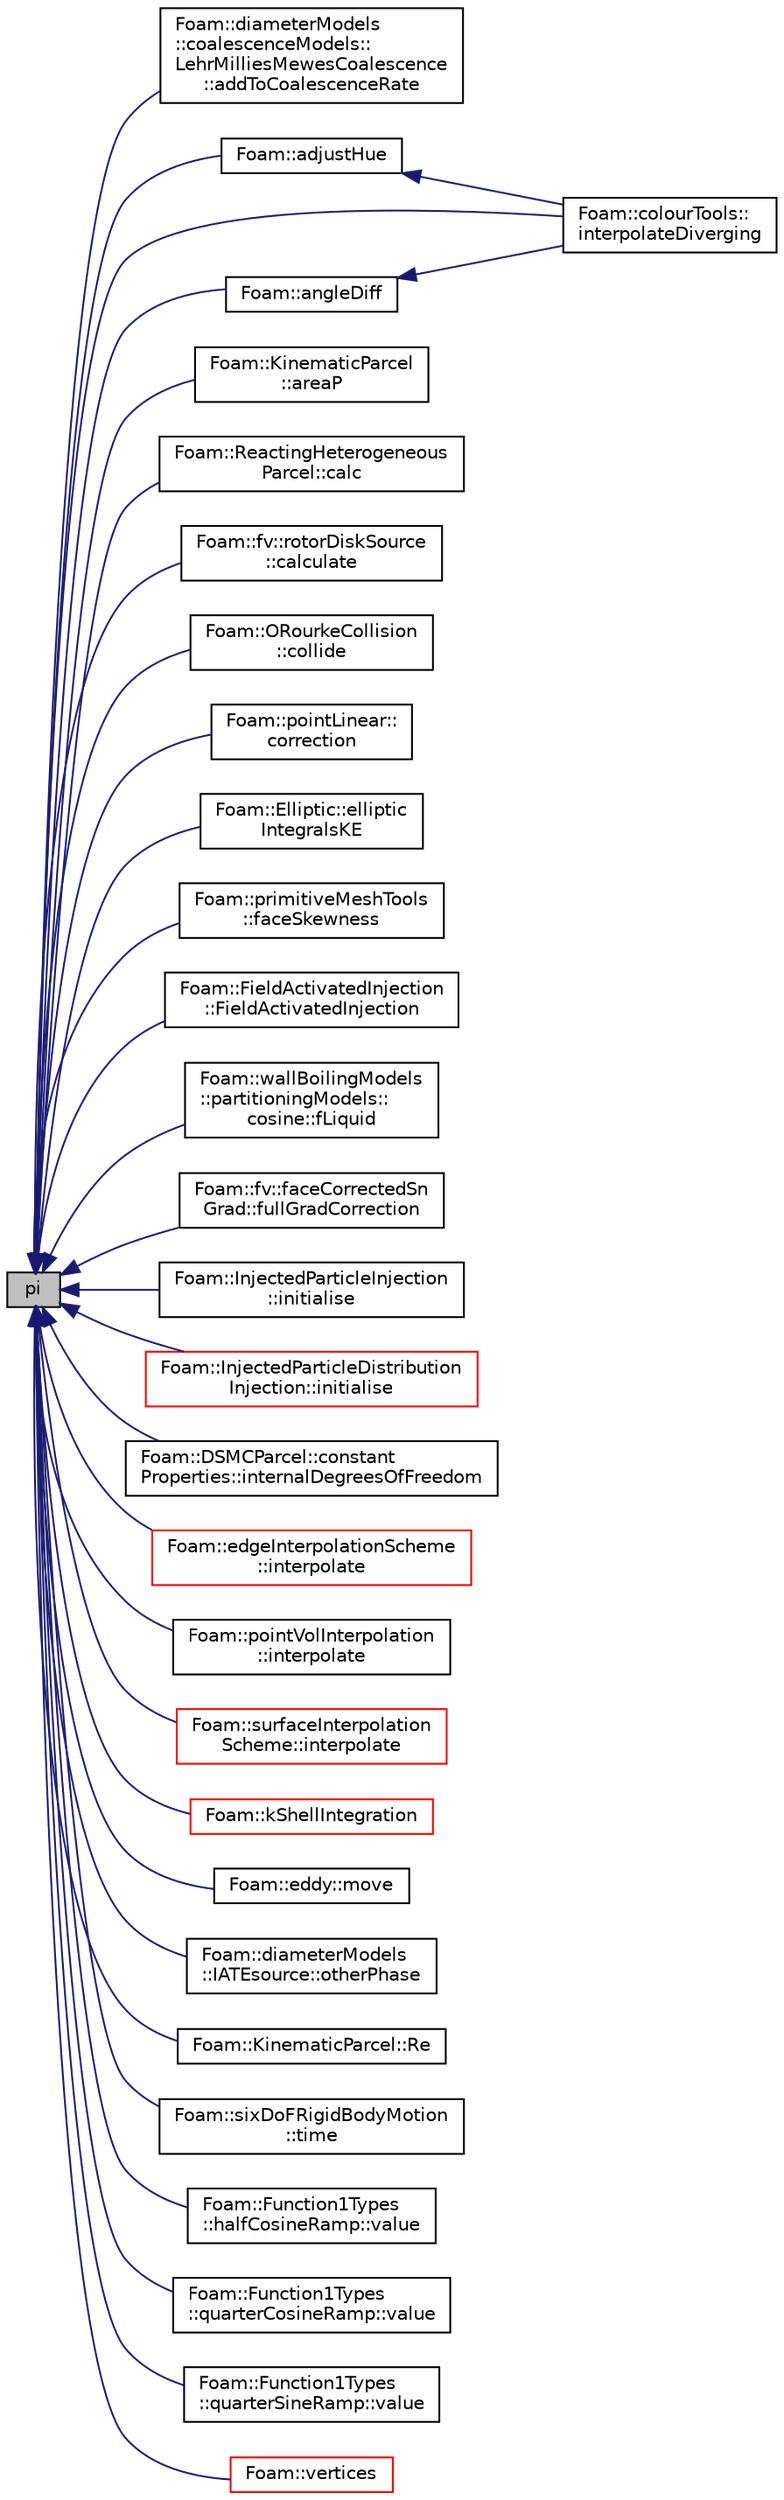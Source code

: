digraph "pi"
{
  bgcolor="transparent";
  edge [fontname="Helvetica",fontsize="10",labelfontname="Helvetica",labelfontsize="10"];
  node [fontname="Helvetica",fontsize="10",shape=record];
  rankdir="LR";
  Node1 [label="pi",height=0.2,width=0.4,color="black", fillcolor="grey75", style="filled" fontcolor="black"];
  Node1 -> Node2 [dir="back",color="midnightblue",fontsize="10",style="solid",fontname="Helvetica"];
  Node2 [label="Foam::diameterModels\l::coalescenceModels::\lLehrMilliesMewesCoalescence\l::addToCoalescenceRate",height=0.2,width=0.4,color="black",URL="$classFoam_1_1diameterModels_1_1coalescenceModels_1_1LehrMilliesMewesCoalescence.html#a0a4425cc9fa19c33446c73aa21e8dc7d",tooltip="Add to coalescenceRate. "];
  Node1 -> Node3 [dir="back",color="midnightblue",fontsize="10",style="solid",fontname="Helvetica"];
  Node3 [label="Foam::adjustHue",height=0.2,width=0.4,color="black",URL="$namespaceFoam.html#ad5fe02105df55a906865d8304b0ac0fc"];
  Node3 -> Node4 [dir="back",color="midnightblue",fontsize="10",style="solid",fontname="Helvetica"];
  Node4 [label="Foam::colourTools::\linterpolateDiverging",height=0.2,width=0.4,color="black",URL="$namespaceFoam_1_1colourTools.html#ad755952e125d351bd6412e31918af82e",tooltip="Interpolate RGB values with diverging color map. "];
  Node1 -> Node5 [dir="back",color="midnightblue",fontsize="10",style="solid",fontname="Helvetica"];
  Node5 [label="Foam::angleDiff",height=0.2,width=0.4,color="black",URL="$namespaceFoam.html#aa009dad63b11c389ec885680d600e90d"];
  Node5 -> Node4 [dir="back",color="midnightblue",fontsize="10",style="solid",fontname="Helvetica"];
  Node1 -> Node6 [dir="back",color="midnightblue",fontsize="10",style="solid",fontname="Helvetica"];
  Node6 [label="Foam::KinematicParcel\l::areaP",height=0.2,width=0.4,color="black",URL="$classFoam_1_1KinematicParcel.html#a4a5642227167166536301c59e846f2be",tooltip="Particle projected area. "];
  Node1 -> Node7 [dir="back",color="midnightblue",fontsize="10",style="solid",fontname="Helvetica"];
  Node7 [label="Foam::ReactingHeterogeneous\lParcel::calc",height=0.2,width=0.4,color="black",URL="$classFoam_1_1ReactingHeterogeneousParcel.html#afb56ef4d31b0047419b9a94d9d07e337",tooltip="Update parcel properties over the time interval. "];
  Node1 -> Node8 [dir="back",color="midnightblue",fontsize="10",style="solid",fontname="Helvetica"];
  Node8 [label="Foam::fv::rotorDiskSource\l::calculate",height=0.2,width=0.4,color="black",URL="$classFoam_1_1fv_1_1rotorDiskSource.html#af1f80de2cfdda8beed20eae7693f3c4e",tooltip="Calculate forces. "];
  Node1 -> Node9 [dir="back",color="midnightblue",fontsize="10",style="solid",fontname="Helvetica"];
  Node9 [label="Foam::ORourkeCollision\l::collide",height=0.2,width=0.4,color="black",URL="$classFoam_1_1ORourkeCollision.html#abf9a79d16584fed86c3aab3a6479c7a8",tooltip="Main collision routine. "];
  Node1 -> Node10 [dir="back",color="midnightblue",fontsize="10",style="solid",fontname="Helvetica"];
  Node10 [label="Foam::pointLinear::\lcorrection",height=0.2,width=0.4,color="black",URL="$classFoam_1_1pointLinear.html#a71944945191a35be21d9ab3b37c3170c",tooltip="Return the explicit correction to the face-interpolate. "];
  Node1 -> Node11 [dir="back",color="midnightblue",fontsize="10",style="solid",fontname="Helvetica"];
  Node11 [label="Foam::Elliptic::elliptic\lIntegralsKE",height=0.2,width=0.4,color="black",URL="$namespaceFoam_1_1Elliptic.html#a44a1900ee3daf376a7bf1caa84955ee6"];
  Node1 -> Node12 [dir="back",color="midnightblue",fontsize="10",style="solid",fontname="Helvetica"];
  Node12 [label="Foam::primitiveMeshTools\l::faceSkewness",height=0.2,width=0.4,color="black",URL="$classFoam_1_1primitiveMeshTools.html#a2c7c21c63a904623f3ae7754d02cde0a",tooltip="Skewness of single face. "];
  Node1 -> Node13 [dir="back",color="midnightblue",fontsize="10",style="solid",fontname="Helvetica"];
  Node13 [label="Foam::FieldActivatedInjection\l::FieldActivatedInjection",height=0.2,width=0.4,color="black",URL="$classFoam_1_1FieldActivatedInjection.html#ae449b5af1f3ff36971cf6e1b83a97c36",tooltip="Construct from dictionary. "];
  Node1 -> Node14 [dir="back",color="midnightblue",fontsize="10",style="solid",fontname="Helvetica"];
  Node14 [label="Foam::wallBoilingModels\l::partitioningModels::\lcosine::fLiquid",height=0.2,width=0.4,color="black",URL="$classFoam_1_1wallBoilingModels_1_1partitioningModels_1_1cosine.html#a2538cbf5237d0009717478ceaf29fe84",tooltip="Calculate and return the wall heat-flux partitioning. "];
  Node1 -> Node15 [dir="back",color="midnightblue",fontsize="10",style="solid",fontname="Helvetica"];
  Node15 [label="Foam::fv::faceCorrectedSn\lGrad::fullGradCorrection",height=0.2,width=0.4,color="black",URL="$classFoam_1_1fv_1_1faceCorrectedSnGrad.html#a1d818a559677e63f3aa628f1787133ce",tooltip="Return the explicit correction to the faceCorrectedSnGrad. "];
  Node1 -> Node16 [dir="back",color="midnightblue",fontsize="10",style="solid",fontname="Helvetica"];
  Node16 [label="Foam::InjectedParticleInjection\l::initialise",height=0.2,width=0.4,color="black",URL="$classFoam_1_1InjectedParticleInjection.html#a18abf8b19283101238a77c9e6865b673",tooltip="Initialise injectors. "];
  Node1 -> Node17 [dir="back",color="midnightblue",fontsize="10",style="solid",fontname="Helvetica"];
  Node17 [label="Foam::InjectedParticleDistribution\lInjection::initialise",height=0.2,width=0.4,color="red",URL="$classFoam_1_1InjectedParticleDistributionInjection.html#a18abf8b19283101238a77c9e6865b673",tooltip="Initialise injectors. "];
  Node1 -> Node18 [dir="back",color="midnightblue",fontsize="10",style="solid",fontname="Helvetica"];
  Node18 [label="Foam::DSMCParcel::constant\lProperties::internalDegreesOfFreedom",height=0.2,width=0.4,color="black",URL="$classFoam_1_1DSMCParcel_1_1constantProperties.html#a814ab58cee422ce9eba2f87880bac683",tooltip="Return the internalDegreesOfFreedom. "];
  Node1 -> Node19 [dir="back",color="midnightblue",fontsize="10",style="solid",fontname="Helvetica"];
  Node19 [label="Foam::edgeInterpolationScheme\l::interpolate",height=0.2,width=0.4,color="red",URL="$classFoam_1_1edgeInterpolationScheme.html#a2dec8375b032d3d8333726e8810159b6",tooltip="Return the face-interpolate of the given cell field. "];
  Node1 -> Node20 [dir="back",color="midnightblue",fontsize="10",style="solid",fontname="Helvetica"];
  Node20 [label="Foam::pointVolInterpolation\l::interpolate",height=0.2,width=0.4,color="black",URL="$classFoam_1_1pointVolInterpolation.html#a3ba9d9ebd70ed806811c43c6f76e8d52",tooltip="Interpolate from pointField to volField. "];
  Node1 -> Node21 [dir="back",color="midnightblue",fontsize="10",style="solid",fontname="Helvetica"];
  Node21 [label="Foam::surfaceInterpolation\lScheme::interpolate",height=0.2,width=0.4,color="red",URL="$classFoam_1_1surfaceInterpolationScheme.html#a8dceba398ddc0c82def280a4ef7d4e42",tooltip="Return the face-interpolate of the given cell field. "];
  Node1 -> Node4 [dir="back",color="midnightblue",fontsize="10",style="solid",fontname="Helvetica"];
  Node1 -> Node22 [dir="back",color="midnightblue",fontsize="10",style="solid",fontname="Helvetica"];
  Node22 [label="Foam::kShellIntegration",height=0.2,width=0.4,color="red",URL="$namespaceFoam.html#aec40163ae7e05b5bceffe68aa37ea9ae"];
  Node1 -> Node23 [dir="back",color="midnightblue",fontsize="10",style="solid",fontname="Helvetica"];
  Node23 [label="Foam::eddy::move",height=0.2,width=0.4,color="black",URL="$classFoam_1_1eddy.html#a0a4faf29db27d0453b158660a8376dfb",tooltip="Move the eddy. "];
  Node1 -> Node24 [dir="back",color="midnightblue",fontsize="10",style="solid",fontname="Helvetica"];
  Node24 [label="Foam::diameterModels\l::IATEsource::otherPhase",height=0.2,width=0.4,color="black",URL="$classFoam_1_1diameterModels_1_1IATEsource.html#a0dc9f8dc7d393dba38ae636bf3686d10"];
  Node1 -> Node25 [dir="back",color="midnightblue",fontsize="10",style="solid",fontname="Helvetica"];
  Node25 [label="Foam::KinematicParcel::Re",height=0.2,width=0.4,color="black",URL="$classFoam_1_1KinematicParcel.html#a5bbe19e391c9759382fd79d58b62a2c5",tooltip="Reynolds number. "];
  Node1 -> Node26 [dir="back",color="midnightblue",fontsize="10",style="solid",fontname="Helvetica"];
  Node26 [label="Foam::sixDoFRigidBodyMotion\l::time",height=0.2,width=0.4,color="black",URL="$classFoam_1_1sixDoFRigidBodyMotion.html#ab5a56b597db315d880e81c09a4341244",tooltip="Return time. "];
  Node1 -> Node27 [dir="back",color="midnightblue",fontsize="10",style="solid",fontname="Helvetica"];
  Node27 [label="Foam::Function1Types\l::halfCosineRamp::value",height=0.2,width=0.4,color="black",URL="$classFoam_1_1Function1Types_1_1halfCosineRamp.html#ace177e4d4965ac826bcbdf4c8d669050",tooltip="Return value for time t. "];
  Node1 -> Node28 [dir="back",color="midnightblue",fontsize="10",style="solid",fontname="Helvetica"];
  Node28 [label="Foam::Function1Types\l::quarterCosineRamp::value",height=0.2,width=0.4,color="black",URL="$classFoam_1_1Function1Types_1_1quarterCosineRamp.html#ace177e4d4965ac826bcbdf4c8d669050",tooltip="Return value for time t. "];
  Node1 -> Node29 [dir="back",color="midnightblue",fontsize="10",style="solid",fontname="Helvetica"];
  Node29 [label="Foam::Function1Types\l::quarterSineRamp::value",height=0.2,width=0.4,color="black",URL="$classFoam_1_1Function1Types_1_1quarterSineRamp.html#ace177e4d4965ac826bcbdf4c8d669050",tooltip="Return value for time t. "];
  Node1 -> Node30 [dir="back",color="midnightblue",fontsize="10",style="solid",fontname="Helvetica"];
  Node30 [label="Foam::vertices",height=0.2,width=0.4,color="red",URL="$namespaceFoam.html#a125ab067ec64d4f7e9c118879c91b251"];
}
